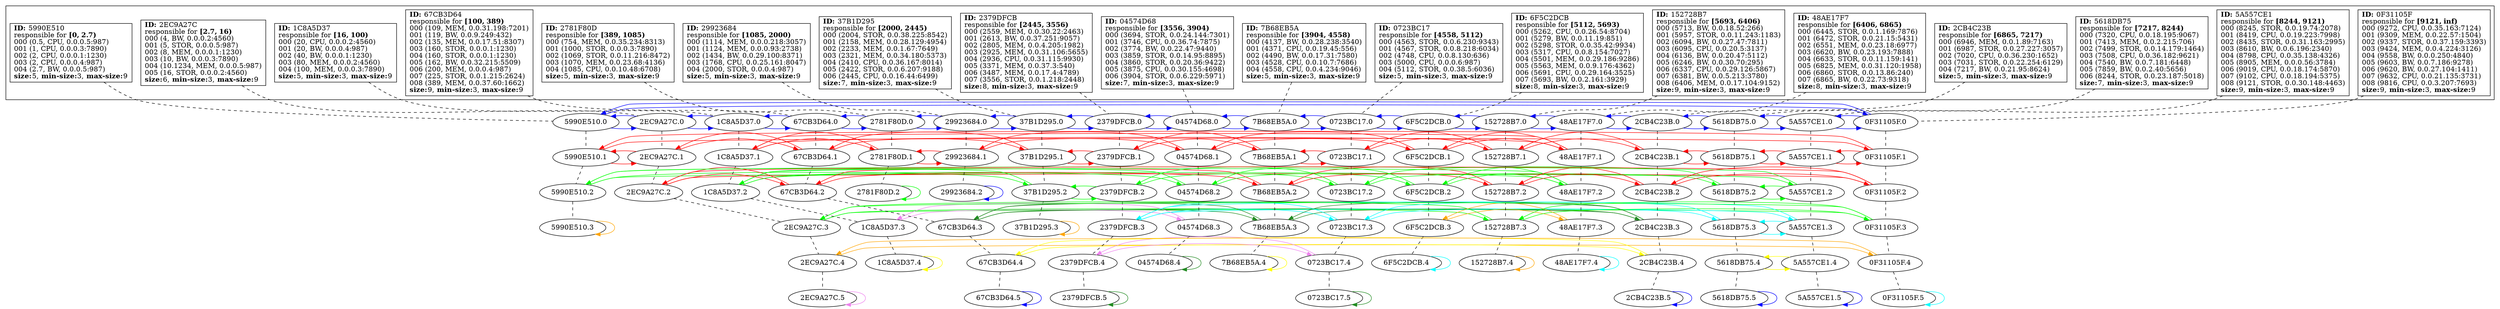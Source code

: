 strict
digraph SkipGraph {

	# vertical
	edge [dir=none style=dashed]
	subgraph {
		"5990E510" -> "5990E510.0" -> "5990E510.1" -> "5990E510.2" -> "5990E510.3"
		}
	subgraph {
		"2EC9A27C" -> "2EC9A27C.0" -> "2EC9A27C.1" -> "2EC9A27C.2" -> "2EC9A27C.3" -> "2EC9A27C.4" -> "2EC9A27C.5"
		}
	subgraph {
		"1C8A5D37" -> "1C8A5D37.0" -> "1C8A5D37.1" -> "1C8A5D37.2" -> "1C8A5D37.3" -> "1C8A5D37.4"
		}
	subgraph {
		"67CB3D64" -> "67CB3D64.0" -> "67CB3D64.1" -> "67CB3D64.2" -> "67CB3D64.3" -> "67CB3D64.4" -> "67CB3D64.5"
		}
	subgraph {
		"2781F80D" -> "2781F80D.0" -> "2781F80D.1" -> "2781F80D.2"
		}
	subgraph {
		"29923684" -> "29923684.0" -> "29923684.1" -> "29923684.2"
		}
	subgraph {
		"37B1D295" -> "37B1D295.0" -> "37B1D295.1" -> "37B1D295.2" -> "37B1D295.3"
		}
	subgraph {
		"2379DFCB" -> "2379DFCB.0" -> "2379DFCB.1" -> "2379DFCB.2" -> "2379DFCB.3" -> "2379DFCB.4" -> "2379DFCB.5"
		}
	subgraph {
		"04574D68" -> "04574D68.0" -> "04574D68.1" -> "04574D68.2" -> "04574D68.3" -> "04574D68.4"
		}
	subgraph {
		"7B68EB5A" -> "7B68EB5A.0" -> "7B68EB5A.1" -> "7B68EB5A.2" -> "7B68EB5A.3" -> "7B68EB5A.4"
		}
	subgraph {
		"0723BC17" -> "0723BC17.0" -> "0723BC17.1" -> "0723BC17.2" -> "0723BC17.3" -> "0723BC17.4" -> "0723BC17.5"
		}
	subgraph {
		"6F5C2DCB" -> "6F5C2DCB.0" -> "6F5C2DCB.1" -> "6F5C2DCB.2" -> "6F5C2DCB.3" -> "6F5C2DCB.4"
		}
	subgraph {
		"152728B7" -> "152728B7.0" -> "152728B7.1" -> "152728B7.2" -> "152728B7.3" -> "152728B7.4"
		}
	subgraph {
		"48AE17F7" -> "48AE17F7.0" -> "48AE17F7.1" -> "48AE17F7.2" -> "48AE17F7.3" -> "48AE17F7.4"
		}
	subgraph {
		"2CB4C23B" -> "2CB4C23B.0" -> "2CB4C23B.1" -> "2CB4C23B.2" -> "2CB4C23B.3" -> "2CB4C23B.4" -> "2CB4C23B.5"
		}
	subgraph {
		"5618DB75" -> "5618DB75.0" -> "5618DB75.1" -> "5618DB75.2" -> "5618DB75.3" -> "5618DB75.4" -> "5618DB75.5"
		}
	subgraph {
		"5A557CE1" -> "5A557CE1.0" -> "5A557CE1.1" -> "5A557CE1.2" -> "5A557CE1.3" -> "5A557CE1.4" -> "5A557CE1.5"
		}
	subgraph {
		"0F31105F" -> "0F31105F.0" -> "0F31105F.1" -> "0F31105F.2" -> "0F31105F.3" -> "0F31105F.4" -> "0F31105F.5"
		}

	# horizontal
	edge [dir=forward, style=solid]
	subgraph cluster_content {
		rank = same
		"5990E510" [shape=box, label=
			<
				<B>ID:</B> 5990E510<BR ALIGN="LEFT"/>
				responsible for <B>[0, 2.7)</B><BR ALIGN="LEFT"/>
				000 (0.5, CPU, 0.0.0.5:987)<BR ALIGN="LEFT"/>
				001 (1, CPU, 0.0.0.3:7890)<BR ALIGN="LEFT"/>
				002 (2, CPU, 0.0.0.1:1230)<BR ALIGN="LEFT"/>
				003 (2, CPU, 0.0.0.4:987)<BR ALIGN="LEFT"/>
				004 (2.7, BW, 0.0.0.5:987)<BR ALIGN="LEFT"/>
			<B>size:</B>5, <B>min-size:</B>3, <B>max-size:</B>9<BR ALIGN="LEFT"/>			>]
		"2EC9A27C" [shape=box, label=
			<
				<B>ID:</B> 2EC9A27C<BR ALIGN="LEFT"/>
				responsible for <B>[2.7, 16)</B><BR ALIGN="LEFT"/>
				000 (4, BW, 0.0.0.2:4560)<BR ALIGN="LEFT"/>
				001 (5, STOR, 0.0.0.5:987)<BR ALIGN="LEFT"/>
				002 (8, MEM, 0.0.0.1:1230)<BR ALIGN="LEFT"/>
				003 (10, BW, 0.0.0.3:7890)<BR ALIGN="LEFT"/>
				004 (10.1234, MEM, 0.0.0.5:987)<BR ALIGN="LEFT"/>
				005 (16, STOR, 0.0.0.2:4560)<BR ALIGN="LEFT"/>
			<B>size:</B>6, <B>min-size:</B>3, <B>max-size:</B>9<BR ALIGN="LEFT"/>			>]
		"1C8A5D37" [shape=box, label=
			<
				<B>ID:</B> 1C8A5D37<BR ALIGN="LEFT"/>
				responsible for <B>[16, 100)</B><BR ALIGN="LEFT"/>
				000 (20, CPU, 0.0.0.2:4560)<BR ALIGN="LEFT"/>
				001 (20, BW, 0.0.0.4:987)<BR ALIGN="LEFT"/>
				002 (40, BW, 0.0.0.1:1230)<BR ALIGN="LEFT"/>
				003 (80, MEM, 0.0.0.2:4560)<BR ALIGN="LEFT"/>
				004 (100, MEM, 0.0.0.3:7890)<BR ALIGN="LEFT"/>
			<B>size:</B>5, <B>min-size:</B>3, <B>max-size:</B>9<BR ALIGN="LEFT"/>			>]
		"67CB3D64" [shape=box, label=
			<
				<B>ID:</B> 67CB3D64<BR ALIGN="LEFT"/>
				responsible for <B>[100, 389)</B><BR ALIGN="LEFT"/>
				000 (109, MEM, 0.0.31.198:7201)<BR ALIGN="LEFT"/>
				001 (119, BW, 0.0.9.249:432)<BR ALIGN="LEFT"/>
				002 (135, MEM, 0.0.17.51:8307)<BR ALIGN="LEFT"/>
				003 (160, STOR, 0.0.0.1:1230)<BR ALIGN="LEFT"/>
				004 (160, STOR, 0.0.0.1:1230)<BR ALIGN="LEFT"/>
				005 (162, BW, 0.0.32.215:5509)<BR ALIGN="LEFT"/>
				006 (200, MEM, 0.0.0.4:987)<BR ALIGN="LEFT"/>
				007 (225, STOR, 0.0.1.215:2624)<BR ALIGN="LEFT"/>
				008 (389, MEM, 0.0.37.60:1662)<BR ALIGN="LEFT"/>
			<B>size:</B>9, <B>min-size:</B>3, <B>max-size:</B>9<BR ALIGN="LEFT"/>			>]
		"2781F80D" [shape=box, label=
			<
				<B>ID:</B> 2781F80D<BR ALIGN="LEFT"/>
				responsible for <B>[389, 1085)</B><BR ALIGN="LEFT"/>
				000 (754, MEM, 0.0.35.234:8313)<BR ALIGN="LEFT"/>
				001 (1000, STOR, 0.0.0.3:7890)<BR ALIGN="LEFT"/>
				002 (1069, STOR, 0.0.11.216:8472)<BR ALIGN="LEFT"/>
				003 (1070, MEM, 0.0.23.68:4136)<BR ALIGN="LEFT"/>
				004 (1085, CPU, 0.0.10.48:6708)<BR ALIGN="LEFT"/>
			<B>size:</B>5, <B>min-size:</B>3, <B>max-size:</B>9<BR ALIGN="LEFT"/>			>]
		"29923684" [shape=box, label=
			<
				<B>ID:</B> 29923684<BR ALIGN="LEFT"/>
				responsible for <B>[1085, 2000)</B><BR ALIGN="LEFT"/>
				000 (1114, MEM, 0.0.0.218:3057)<BR ALIGN="LEFT"/>
				001 (1124, MEM, 0.0.0.93:2738)<BR ALIGN="LEFT"/>
				002 (1434, BW, 0.0.29.100:8371)<BR ALIGN="LEFT"/>
				003 (1768, CPU, 0.0.25.161:8047)<BR ALIGN="LEFT"/>
				004 (2000, STOR, 0.0.0.4:987)<BR ALIGN="LEFT"/>
			<B>size:</B>5, <B>min-size:</B>3, <B>max-size:</B>9<BR ALIGN="LEFT"/>			>]
		"37B1D295" [shape=box, label=
			<
				<B>ID:</B> 37B1D295<BR ALIGN="LEFT"/>
				responsible for <B>[2000, 2445)</B><BR ALIGN="LEFT"/>
				000 (2004, STOR, 0.0.38.225:8542)<BR ALIGN="LEFT"/>
				001 (2158, MEM, 0.0.28.129:4954)<BR ALIGN="LEFT"/>
				002 (2233, MEM, 0.0.1.67:7649)<BR ALIGN="LEFT"/>
				003 (2321, MEM, 0.0.34.180:5373)<BR ALIGN="LEFT"/>
				004 (2410, CPU, 0.0.36.167:8014)<BR ALIGN="LEFT"/>
				005 (2422, STOR, 0.0.6.207:9188)<BR ALIGN="LEFT"/>
				006 (2445, CPU, 0.0.16.44:6499)<BR ALIGN="LEFT"/>
			<B>size:</B>7, <B>min-size:</B>3, <B>max-size:</B>9<BR ALIGN="LEFT"/>			>]
		"2379DFCB" [shape=box, label=
			<
				<B>ID:</B> 2379DFCB<BR ALIGN="LEFT"/>
				responsible for <B>[2445, 3556)</B><BR ALIGN="LEFT"/>
				000 (2559, MEM, 0.0.30.22:2463)<BR ALIGN="LEFT"/>
				001 (2613, BW, 0.0.37.251:9057)<BR ALIGN="LEFT"/>
				002 (2805, MEM, 0.0.4.205:1982)<BR ALIGN="LEFT"/>
				003 (2925, MEM, 0.0.31.106:5655)<BR ALIGN="LEFT"/>
				004 (2936, CPU, 0.0.31.115:9930)<BR ALIGN="LEFT"/>
				005 (3371, MEM, 0.0.37.3:540)<BR ALIGN="LEFT"/>
				006 (3487, MEM, 0.0.17.4:4789)<BR ALIGN="LEFT"/>
				007 (3556, STOR, 0.0.1.218:2448)<BR ALIGN="LEFT"/>
			<B>size:</B>8, <B>min-size:</B>3, <B>max-size:</B>9<BR ALIGN="LEFT"/>			>]
		"04574D68" [shape=box, label=
			<
				<B>ID:</B> 04574D68<BR ALIGN="LEFT"/>
				responsible for <B>[3556, 3904)</B><BR ALIGN="LEFT"/>
				000 (3694, STOR, 0.0.24.144:7301)<BR ALIGN="LEFT"/>
				001 (3746, CPU, 0.0.36.74:7875)<BR ALIGN="LEFT"/>
				002 (3774, BW, 0.0.22.47:9440)<BR ALIGN="LEFT"/>
				003 (3859, STOR, 0.0.14.95:8895)<BR ALIGN="LEFT"/>
				004 (3860, STOR, 0.0.20.36:9422)<BR ALIGN="LEFT"/>
				005 (3875, CPU, 0.0.30.155:4698)<BR ALIGN="LEFT"/>
				006 (3904, STOR, 0.0.6.229:5971)<BR ALIGN="LEFT"/>
			<B>size:</B>7, <B>min-size:</B>3, <B>max-size:</B>9<BR ALIGN="LEFT"/>			>]
		"7B68EB5A" [shape=box, label=
			<
				<B>ID:</B> 7B68EB5A<BR ALIGN="LEFT"/>
				responsible for <B>[3904, 4558)</B><BR ALIGN="LEFT"/>
				000 (4137, BW, 0.0.28.238:3540)<BR ALIGN="LEFT"/>
				001 (4371, CPU, 0.0.19.45:556)<BR ALIGN="LEFT"/>
				002 (4490, BW, 0.0.17.31:7580)<BR ALIGN="LEFT"/>
				003 (4528, CPU, 0.0.10.7:7686)<BR ALIGN="LEFT"/>
				004 (4558, CPU, 0.0.4.234:9046)<BR ALIGN="LEFT"/>
			<B>size:</B>5, <B>min-size:</B>3, <B>max-size:</B>9<BR ALIGN="LEFT"/>			>]
		"0723BC17" [shape=box, label=
			<
				<B>ID:</B> 0723BC17<BR ALIGN="LEFT"/>
				responsible for <B>[4558, 5112)</B><BR ALIGN="LEFT"/>
				000 (4563, STOR, 0.0.6.230:9343)<BR ALIGN="LEFT"/>
				001 (4567, STOR, 0.0.8.218:6034)<BR ALIGN="LEFT"/>
				002 (4748, CPU, 0.0.8.130:636)<BR ALIGN="LEFT"/>
				003 (5000, CPU, 0.0.0.6:987)<BR ALIGN="LEFT"/>
				004 (5112, STOR, 0.0.38.5:6036)<BR ALIGN="LEFT"/>
			<B>size:</B>5, <B>min-size:</B>3, <B>max-size:</B>9<BR ALIGN="LEFT"/>			>]
		"6F5C2DCB" [shape=box, label=
			<
				<B>ID:</B> 6F5C2DCB<BR ALIGN="LEFT"/>
				responsible for <B>[5112, 5693)</B><BR ALIGN="LEFT"/>
				000 (5262, CPU, 0.0.26.54:8704)<BR ALIGN="LEFT"/>
				001 (5279, BW, 0.0.11.19:851)<BR ALIGN="LEFT"/>
				002 (5298, STOR, 0.0.35.42:9934)<BR ALIGN="LEFT"/>
				003 (5317, CPU, 0.0.8.154:7027)<BR ALIGN="LEFT"/>
				004 (5501, MEM, 0.0.29.186:9286)<BR ALIGN="LEFT"/>
				005 (5563, MEM, 0.0.9.176:4362)<BR ALIGN="LEFT"/>
				006 (5691, CPU, 0.0.29.164:3525)<BR ALIGN="LEFT"/>
				007 (5693, BW, 0.0.2.161:3929)<BR ALIGN="LEFT"/>
			<B>size:</B>8, <B>min-size:</B>3, <B>max-size:</B>9<BR ALIGN="LEFT"/>			>]
		"152728B7" [shape=box, label=
			<
				<B>ID:</B> 152728B7<BR ALIGN="LEFT"/>
				responsible for <B>[5693, 6406)</B><BR ALIGN="LEFT"/>
				000 (5713, BW, 0.0.18.52:266)<BR ALIGN="LEFT"/>
				001 (5957, STOR, 0.0.11.243:1183)<BR ALIGN="LEFT"/>
				002 (6094, BW, 0.0.27.47:7811)<BR ALIGN="LEFT"/>
				003 (6095, CPU, 0.0.20.5:3137)<BR ALIGN="LEFT"/>
				004 (6136, BW, 0.0.20.47:5112)<BR ALIGN="LEFT"/>
				005 (6246, BW, 0.0.30.70:295)<BR ALIGN="LEFT"/>
				006 (6337, CPU, 0.0.29.126:5867)<BR ALIGN="LEFT"/>
				007 (6381, BW, 0.0.5.213:3780)<BR ALIGN="LEFT"/>
				008 (6406, MEM, 0.0.17.104:9152)<BR ALIGN="LEFT"/>
			<B>size:</B>9, <B>min-size:</B>3, <B>max-size:</B>9<BR ALIGN="LEFT"/>			>]
		"48AE17F7" [shape=box, label=
			<
				<B>ID:</B> 48AE17F7<BR ALIGN="LEFT"/>
				responsible for <B>[6406, 6865)</B><BR ALIGN="LEFT"/>
				000 (6445, STOR, 0.0.1.169:7876)<BR ALIGN="LEFT"/>
				001 (6472, STOR, 0.0.21.15:5431)<BR ALIGN="LEFT"/>
				002 (6551, MEM, 0.0.23.18:6977)<BR ALIGN="LEFT"/>
				003 (6620, BW, 0.0.23.193:7888)<BR ALIGN="LEFT"/>
				004 (6633, STOR, 0.0.11.159:141)<BR ALIGN="LEFT"/>
				005 (6825, MEM, 0.0.31.120:1958)<BR ALIGN="LEFT"/>
				006 (6860, STOR, 0.0.13.86:240)<BR ALIGN="LEFT"/>
				007 (6865, BW, 0.0.22.73:9318)<BR ALIGN="LEFT"/>
			<B>size:</B>8, <B>min-size:</B>3, <B>max-size:</B>9<BR ALIGN="LEFT"/>			>]
		"2CB4C23B" [shape=box, label=
			<
				<B>ID:</B> 2CB4C23B<BR ALIGN="LEFT"/>
				responsible for <B>[6865, 7217)</B><BR ALIGN="LEFT"/>
				000 (6946, MEM, 0.0.1.89:7163)<BR ALIGN="LEFT"/>
				001 (6987, STOR, 0.0.27.227:3057)<BR ALIGN="LEFT"/>
				002 (7020, CPU, 0.0.36.230:1652)<BR ALIGN="LEFT"/>
				003 (7031, STOR, 0.0.22.254:6129)<BR ALIGN="LEFT"/>
				004 (7217, BW, 0.0.21.95:8624)<BR ALIGN="LEFT"/>
			<B>size:</B>5, <B>min-size:</B>3, <B>max-size:</B>9<BR ALIGN="LEFT"/>			>]
		"5618DB75" [shape=box, label=
			<
				<B>ID:</B> 5618DB75<BR ALIGN="LEFT"/>
				responsible for <B>[7217, 8244)</B><BR ALIGN="LEFT"/>
				000 (7320, CPU, 0.0.18.195:9067)<BR ALIGN="LEFT"/>
				001 (7413, MEM, 0.0.2.215:706)<BR ALIGN="LEFT"/>
				002 (7499, STOR, 0.0.14.179:1464)<BR ALIGN="LEFT"/>
				003 (7508, CPU, 0.0.36.182:9621)<BR ALIGN="LEFT"/>
				004 (7540, BW, 0.0.7.181:6448)<BR ALIGN="LEFT"/>
				005 (7859, BW, 0.0.2.40:5656)<BR ALIGN="LEFT"/>
				006 (8244, STOR, 0.0.23.187:5018)<BR ALIGN="LEFT"/>
			<B>size:</B>7, <B>min-size:</B>3, <B>max-size:</B>9<BR ALIGN="LEFT"/>			>]
		"5A557CE1" [shape=box, label=
			<
				<B>ID:</B> 5A557CE1<BR ALIGN="LEFT"/>
				responsible for <B>[8244, 9121)</B><BR ALIGN="LEFT"/>
				000 (8245, STOR, 0.0.19.74:2078)<BR ALIGN="LEFT"/>
				001 (8419, CPU, 0.0.19.223:7998)<BR ALIGN="LEFT"/>
				002 (8435, STOR, 0.0.31.163:2995)<BR ALIGN="LEFT"/>
				003 (8610, BW, 0.0.6.196:2340)<BR ALIGN="LEFT"/>
				004 (8798, CPU, 0.0.35.138:4326)<BR ALIGN="LEFT"/>
				005 (8905, MEM, 0.0.0.56:3784)<BR ALIGN="LEFT"/>
				006 (9019, CPU, 0.0.18.174:5870)<BR ALIGN="LEFT"/>
				007 (9102, CPU, 0.0.18.194:5375)<BR ALIGN="LEFT"/>
				008 (9121, STOR, 0.0.30.148:4463)<BR ALIGN="LEFT"/>
			<B>size:</B>9, <B>min-size:</B>3, <B>max-size:</B>9<BR ALIGN="LEFT"/>			>]
		"0F31105F" [shape=box, label=
			<
				<B>ID:</B> 0F31105F<BR ALIGN="LEFT"/>
				responsible for <B>[9121, inf)</B><BR ALIGN="LEFT"/>
				000 (9272, CPU, 0.0.35.163:7124)<BR ALIGN="LEFT"/>
				001 (9309, MEM, 0.0.22.57:1504)<BR ALIGN="LEFT"/>
				002 (9337, STOR, 0.0.37.159:3393)<BR ALIGN="LEFT"/>
				003 (9424, MEM, 0.0.4.224:3126)<BR ALIGN="LEFT"/>
				004 (9558, BW, 0.0.0.250:4840)<BR ALIGN="LEFT"/>
				005 (9603, BW, 0.0.7.186:9278)<BR ALIGN="LEFT"/>
				006 (9620, BW, 0.0.27.104:1411)<BR ALIGN="LEFT"/>
				007 (9632, CPU, 0.0.21.135:3731)<BR ALIGN="LEFT"/>
				008 (9816, CPU, 0.0.3.207:7693)<BR ALIGN="LEFT"/>
			<B>size:</B>9, <B>min-size:</B>3, <B>max-size:</B>9<BR ALIGN="LEFT"/>			>]
	}

	edge [color=blue]
	subgraph 0 {
		rank = same
		label = "Level 0"
		subgraph {
			"5990E510.0" -> "2EC9A27C.0"
			"5990E510.0" -> "0F31105F.0"
		}
		subgraph {
			"2EC9A27C.0" -> "1C8A5D37.0"
			"2EC9A27C.0" -> "5990E510.0"
		}
		subgraph {
			"1C8A5D37.0" -> "67CB3D64.0"
			"1C8A5D37.0" -> "2EC9A27C.0"
		}
		subgraph {
			"67CB3D64.0" -> "2781F80D.0"
			"67CB3D64.0" -> "1C8A5D37.0"
		}
		subgraph {
			"2781F80D.0" -> "29923684.0"
			"2781F80D.0" -> "67CB3D64.0"
		}
		subgraph {
			"29923684.0" -> "37B1D295.0"
			"29923684.0" -> "2781F80D.0"
		}
		subgraph {
			"37B1D295.0" -> "2379DFCB.0"
			"37B1D295.0" -> "29923684.0"
		}
		subgraph {
			"2379DFCB.0" -> "04574D68.0"
			"2379DFCB.0" -> "37B1D295.0"
		}
		subgraph {
			"04574D68.0" -> "7B68EB5A.0"
			"04574D68.0" -> "2379DFCB.0"
		}
		subgraph {
			"7B68EB5A.0" -> "0723BC17.0"
			"7B68EB5A.0" -> "04574D68.0"
		}
		subgraph {
			"0723BC17.0" -> "6F5C2DCB.0"
			"0723BC17.0" -> "7B68EB5A.0"
		}
		subgraph {
			"6F5C2DCB.0" -> "152728B7.0"
			"6F5C2DCB.0" -> "0723BC17.0"
		}
		subgraph {
			"152728B7.0" -> "48AE17F7.0"
			"152728B7.0" -> "6F5C2DCB.0"
		}
		subgraph {
			"48AE17F7.0" -> "2CB4C23B.0"
			"48AE17F7.0" -> "152728B7.0"
		}
		subgraph {
			"2CB4C23B.0" -> "5618DB75.0"
			"2CB4C23B.0" -> "48AE17F7.0"
		}
		subgraph {
			"5618DB75.0" -> "5A557CE1.0"
			"5618DB75.0" -> "2CB4C23B.0"
		}
		subgraph {
			"5A557CE1.0" -> "0F31105F.0"
			"5A557CE1.0" -> "5618DB75.0"
		}
		subgraph {
			"0F31105F.0" -> "5990E510.0"
			"0F31105F.0" -> "5A557CE1.0"
		}
	}

	edge [color=red]
	subgraph 00 {
		rank = same
		label = "Level 1 (0)"
		subgraph {
			"1C8A5D37.1" -> "2781F80D.1"
			"1C8A5D37.1" -> "48AE17F7.1"
		}
		subgraph {
			"2781F80D.1" -> "29923684.1"
			"2781F80D.1" -> "1C8A5D37.1"
		}
		subgraph {
			"29923684.1" -> "04574D68.1"
			"29923684.1" -> "2781F80D.1"
		}
		subgraph {
			"04574D68.1" -> "6F5C2DCB.1"
			"04574D68.1" -> "29923684.1"
		}
		subgraph {
			"6F5C2DCB.1" -> "48AE17F7.1"
			"6F5C2DCB.1" -> "04574D68.1"
		}
		subgraph {
			"48AE17F7.1" -> "1C8A5D37.1"
			"48AE17F7.1" -> "6F5C2DCB.1"
		}
	}

	edge [color=green]
	subgraph 000 {
		rank = same
		label = "Level 2 (00)"
		subgraph {
			"1C8A5D37.2" -> "04574D68.2"
			"1C8A5D37.2" -> "48AE17F7.2"
		}
		subgraph {
			"2781F80D.2" -> "2781F80D.2"
			"2781F80D.2" -> "2781F80D.2"
		}
		subgraph {
			"04574D68.2" -> "6F5C2DCB.2"
			"04574D68.2" -> "1C8A5D37.2"
		}
		subgraph {
			"6F5C2DCB.2" -> "48AE17F7.2"
			"6F5C2DCB.2" -> "04574D68.2"
		}
		subgraph {
			"48AE17F7.2" -> "1C8A5D37.2"
			"48AE17F7.2" -> "6F5C2DCB.2"
		}
	}

	edge [color=orange]
	subgraph 0000 {
		rank = same
		label = "Level 3 (000)"
		subgraph {
			"6F5C2DCB.3" -> "48AE17F7.3"
			"6F5C2DCB.3" -> "48AE17F7.3"
		}
		subgraph {
			"48AE17F7.3" -> "6F5C2DCB.3"
			"48AE17F7.3" -> "6F5C2DCB.3"
		}
	}

	edge [color=cyan]
	subgraph 00000 {
		rank = same
		label = "Level 4 (0000)"
		subgraph {
			"6F5C2DCB.4" -> "6F5C2DCB.4"
			"6F5C2DCB.4" -> "6F5C2DCB.4"
		}
		subgraph {
			"48AE17F7.4" -> "48AE17F7.4"
			"48AE17F7.4" -> "48AE17F7.4"
		}
	}

	edge [color=violet]
	subgraph 0001 {
		rank = same
		label = "Level 3 (001)"
		subgraph {
			"1C8A5D37.3" -> "04574D68.3"
			"1C8A5D37.3" -> "04574D68.3"
		}
		subgraph {
			"04574D68.3" -> "1C8A5D37.3"
			"04574D68.3" -> "1C8A5D37.3"
		}
	}

	edge [color=forestgreen]
	subgraph 00010 {
		rank = same
		label = "Level 4 (0010)"
		subgraph {
			"04574D68.4" -> "04574D68.4"
			"04574D68.4" -> "04574D68.4"
		}
	}

	edge [color=yellow]
	subgraph 00011 {
		rank = same
		label = "Level 4 (0011)"
		subgraph {
			"1C8A5D37.4" -> "1C8A5D37.4"
			"1C8A5D37.4" -> "1C8A5D37.4"
		}
	}

	edge [color=blue]
	subgraph 001 {
		rank = same
		label = "Level 2 (01)"
		subgraph {
			"29923684.2" -> "29923684.2"
			"29923684.2" -> "29923684.2"
		}
	}

	edge [color=red]
	subgraph 01 {
		rank = same
		label = "Level 1 (1)"
		subgraph {
			"5990E510.1" -> "2EC9A27C.1"
			"5990E510.1" -> "0F31105F.1"
		}
		subgraph {
			"2EC9A27C.1" -> "67CB3D64.1"
			"2EC9A27C.1" -> "5990E510.1"
		}
		subgraph {
			"67CB3D64.1" -> "37B1D295.1"
			"67CB3D64.1" -> "2EC9A27C.1"
		}
		subgraph {
			"37B1D295.1" -> "2379DFCB.1"
			"37B1D295.1" -> "67CB3D64.1"
		}
		subgraph {
			"2379DFCB.1" -> "7B68EB5A.1"
			"2379DFCB.1" -> "37B1D295.1"
		}
		subgraph {
			"7B68EB5A.1" -> "0723BC17.1"
			"7B68EB5A.1" -> "2379DFCB.1"
		}
		subgraph {
			"0723BC17.1" -> "152728B7.1"
			"0723BC17.1" -> "7B68EB5A.1"
		}
		subgraph {
			"152728B7.1" -> "2CB4C23B.1"
			"152728B7.1" -> "0723BC17.1"
		}
		subgraph {
			"2CB4C23B.1" -> "5618DB75.1"
			"2CB4C23B.1" -> "152728B7.1"
		}
		subgraph {
			"5618DB75.1" -> "5A557CE1.1"
			"5618DB75.1" -> "2CB4C23B.1"
		}
		subgraph {
			"5A557CE1.1" -> "0F31105F.1"
			"5A557CE1.1" -> "5618DB75.1"
		}
		subgraph {
			"0F31105F.1" -> "5990E510.1"
			"0F31105F.1" -> "5A557CE1.1"
		}
	}

	edge [color=green]
	subgraph 010 {
		rank = same
		label = "Level 2 (10)"
		subgraph {
			"5990E510.2" -> "37B1D295.2"
			"5990E510.2" -> "5A557CE1.2"
		}
		subgraph {
			"37B1D295.2" -> "2379DFCB.2"
			"37B1D295.2" -> "5990E510.2"
		}
		subgraph {
			"2379DFCB.2" -> "0723BC17.2"
			"2379DFCB.2" -> "37B1D295.2"
		}
		subgraph {
			"0723BC17.2" -> "5618DB75.2"
			"0723BC17.2" -> "2379DFCB.2"
		}
		subgraph {
			"5618DB75.2" -> "5A557CE1.2"
			"5618DB75.2" -> "0723BC17.2"
		}
		subgraph {
			"5A557CE1.2" -> "5990E510.2"
			"5A557CE1.2" -> "5618DB75.2"
		}
	}

	edge [color=orange]
	subgraph 0100 {
		rank = same
		label = "Level 3 (100)"
		subgraph {
			"5990E510.3" -> "5990E510.3"
			"5990E510.3" -> "5990E510.3"
		}
		subgraph {
			"37B1D295.3" -> "37B1D295.3"
			"37B1D295.3" -> "37B1D295.3"
		}
	}

	edge [color=cyan]
	subgraph 0101 {
		rank = same
		label = "Level 3 (101)"
		subgraph {
			"2379DFCB.3" -> "0723BC17.3"
			"2379DFCB.3" -> "5A557CE1.3"
		}
		subgraph {
			"0723BC17.3" -> "5618DB75.3"
			"0723BC17.3" -> "2379DFCB.3"
		}
		subgraph {
			"5618DB75.3" -> "5A557CE1.3"
			"5618DB75.3" -> "0723BC17.3"
		}
		subgraph {
			"5A557CE1.3" -> "2379DFCB.3"
			"5A557CE1.3" -> "5618DB75.3"
		}
	}

	edge [color=violet]
	subgraph 01010 {
		rank = same
		label = "Level 4 (1010)"
		subgraph {
			"2379DFCB.4" -> "0723BC17.4"
			"2379DFCB.4" -> "0723BC17.4"
		}
		subgraph {
			"0723BC17.4" -> "2379DFCB.4"
			"0723BC17.4" -> "2379DFCB.4"
		}
	}

	edge [color=forestgreen]
	subgraph 010101 {
		rank = same
		label = "Level 5 (10101)"
		subgraph {
			"2379DFCB.5" -> "2379DFCB.5"
			"2379DFCB.5" -> "2379DFCB.5"
		}
		subgraph {
			"0723BC17.5" -> "0723BC17.5"
			"0723BC17.5" -> "0723BC17.5"
		}
	}

	edge [color=yellow]
	subgraph 01011 {
		rank = same
		label = "Level 4 (1011)"
		subgraph {
			"5618DB75.4" -> "5A557CE1.4"
			"5618DB75.4" -> "5A557CE1.4"
		}
		subgraph {
			"5A557CE1.4" -> "5618DB75.4"
			"5A557CE1.4" -> "5618DB75.4"
		}
	}

	edge [color=blue]
	subgraph 010110 {
		rank = same
		label = "Level 5 (10110)"
		subgraph {
			"5618DB75.5" -> "5618DB75.5"
			"5618DB75.5" -> "5618DB75.5"
		}
		subgraph {
			"5A557CE1.5" -> "5A557CE1.5"
			"5A557CE1.5" -> "5A557CE1.5"
		}
	}

	edge [color=red]
	subgraph 011 {
		rank = same
		label = "Level 2 (11)"
		subgraph {
			"2EC9A27C.2" -> "67CB3D64.2"
			"2EC9A27C.2" -> "0F31105F.2"
		}
		subgraph {
			"67CB3D64.2" -> "7B68EB5A.2"
			"67CB3D64.2" -> "2EC9A27C.2"
		}
		subgraph {
			"7B68EB5A.2" -> "152728B7.2"
			"7B68EB5A.2" -> "67CB3D64.2"
		}
		subgraph {
			"152728B7.2" -> "2CB4C23B.2"
			"152728B7.2" -> "7B68EB5A.2"
		}
		subgraph {
			"2CB4C23B.2" -> "0F31105F.2"
			"2CB4C23B.2" -> "152728B7.2"
		}
		subgraph {
			"0F31105F.2" -> "2EC9A27C.2"
			"0F31105F.2" -> "2CB4C23B.2"
		}
	}

	edge [color=green]
	subgraph 0110 {
		rank = same
		label = "Level 3 (110)"
		subgraph {
			"2EC9A27C.3" -> "152728B7.3"
			"2EC9A27C.3" -> "0F31105F.3"
		}
		subgraph {
			"152728B7.3" -> "0F31105F.3"
			"152728B7.3" -> "2EC9A27C.3"
		}
		subgraph {
			"0F31105F.3" -> "2EC9A27C.3"
			"0F31105F.3" -> "152728B7.3"
		}
	}

	edge [color=orange]
	subgraph 01101 {
		rank = same
		label = "Level 4 (1101)"
		subgraph {
			"2EC9A27C.4" -> "0F31105F.4"
			"2EC9A27C.4" -> "0F31105F.4"
		}
		subgraph {
			"152728B7.4" -> "152728B7.4"
			"152728B7.4" -> "152728B7.4"
		}
		subgraph {
			"0F31105F.4" -> "2EC9A27C.4"
			"0F31105F.4" -> "2EC9A27C.4"
		}
	}

	edge [color=cyan]
	subgraph 011010 {
		rank = same
		label = "Level 5 (11010)"
		subgraph {
			"0F31105F.5" -> "0F31105F.5"
			"0F31105F.5" -> "0F31105F.5"
		}
	}

	edge [color=violet]
	subgraph 011011 {
		rank = same
		label = "Level 5 (11011)"
		subgraph {
			"2EC9A27C.5" -> "2EC9A27C.5"
			"2EC9A27C.5" -> "2EC9A27C.5"
		}
	}

	edge [color=forestgreen]
	subgraph 0111 {
		rank = same
		label = "Level 3 (111)"
		subgraph {
			"67CB3D64.3" -> "7B68EB5A.3"
			"67CB3D64.3" -> "2CB4C23B.3"
		}
		subgraph {
			"7B68EB5A.3" -> "2CB4C23B.3"
			"7B68EB5A.3" -> "67CB3D64.3"
		}
		subgraph {
			"2CB4C23B.3" -> "67CB3D64.3"
			"2CB4C23B.3" -> "7B68EB5A.3"
		}
	}

	edge [color=yellow]
	subgraph 01111 {
		rank = same
		label = "Level 4 (1111)"
		subgraph {
			"67CB3D64.4" -> "2CB4C23B.4"
			"67CB3D64.4" -> "2CB4C23B.4"
		}
		subgraph {
			"7B68EB5A.4" -> "7B68EB5A.4"
			"7B68EB5A.4" -> "7B68EB5A.4"
		}
		subgraph {
			"2CB4C23B.4" -> "67CB3D64.4"
			"2CB4C23B.4" -> "67CB3D64.4"
		}
	}

	edge [color=blue]
	subgraph 011111 {
		rank = same
		label = "Level 5 (11111)"
		subgraph {
			"67CB3D64.5" -> "67CB3D64.5"
			"67CB3D64.5" -> "67CB3D64.5"
		}
		subgraph {
			"2CB4C23B.5" -> "2CB4C23B.5"
			"2CB4C23B.5" -> "2CB4C23B.5"
		}
	}


}
